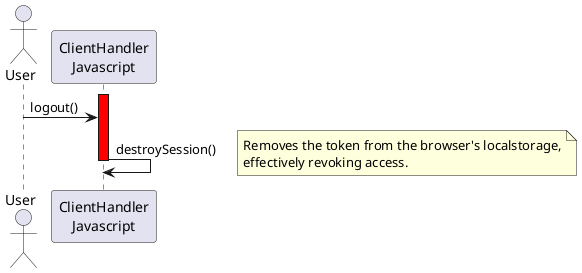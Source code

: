@startuml
actor User as user
participant "ClientHandler\nJavascript" as javascript

activate javascript #red
user -> javascript: logout()
javascript -> javascript: destroySession()
note right
Removes the token from the browser's localstorage,
effectively revoking access.
end note
deactivate javascript
@enduml